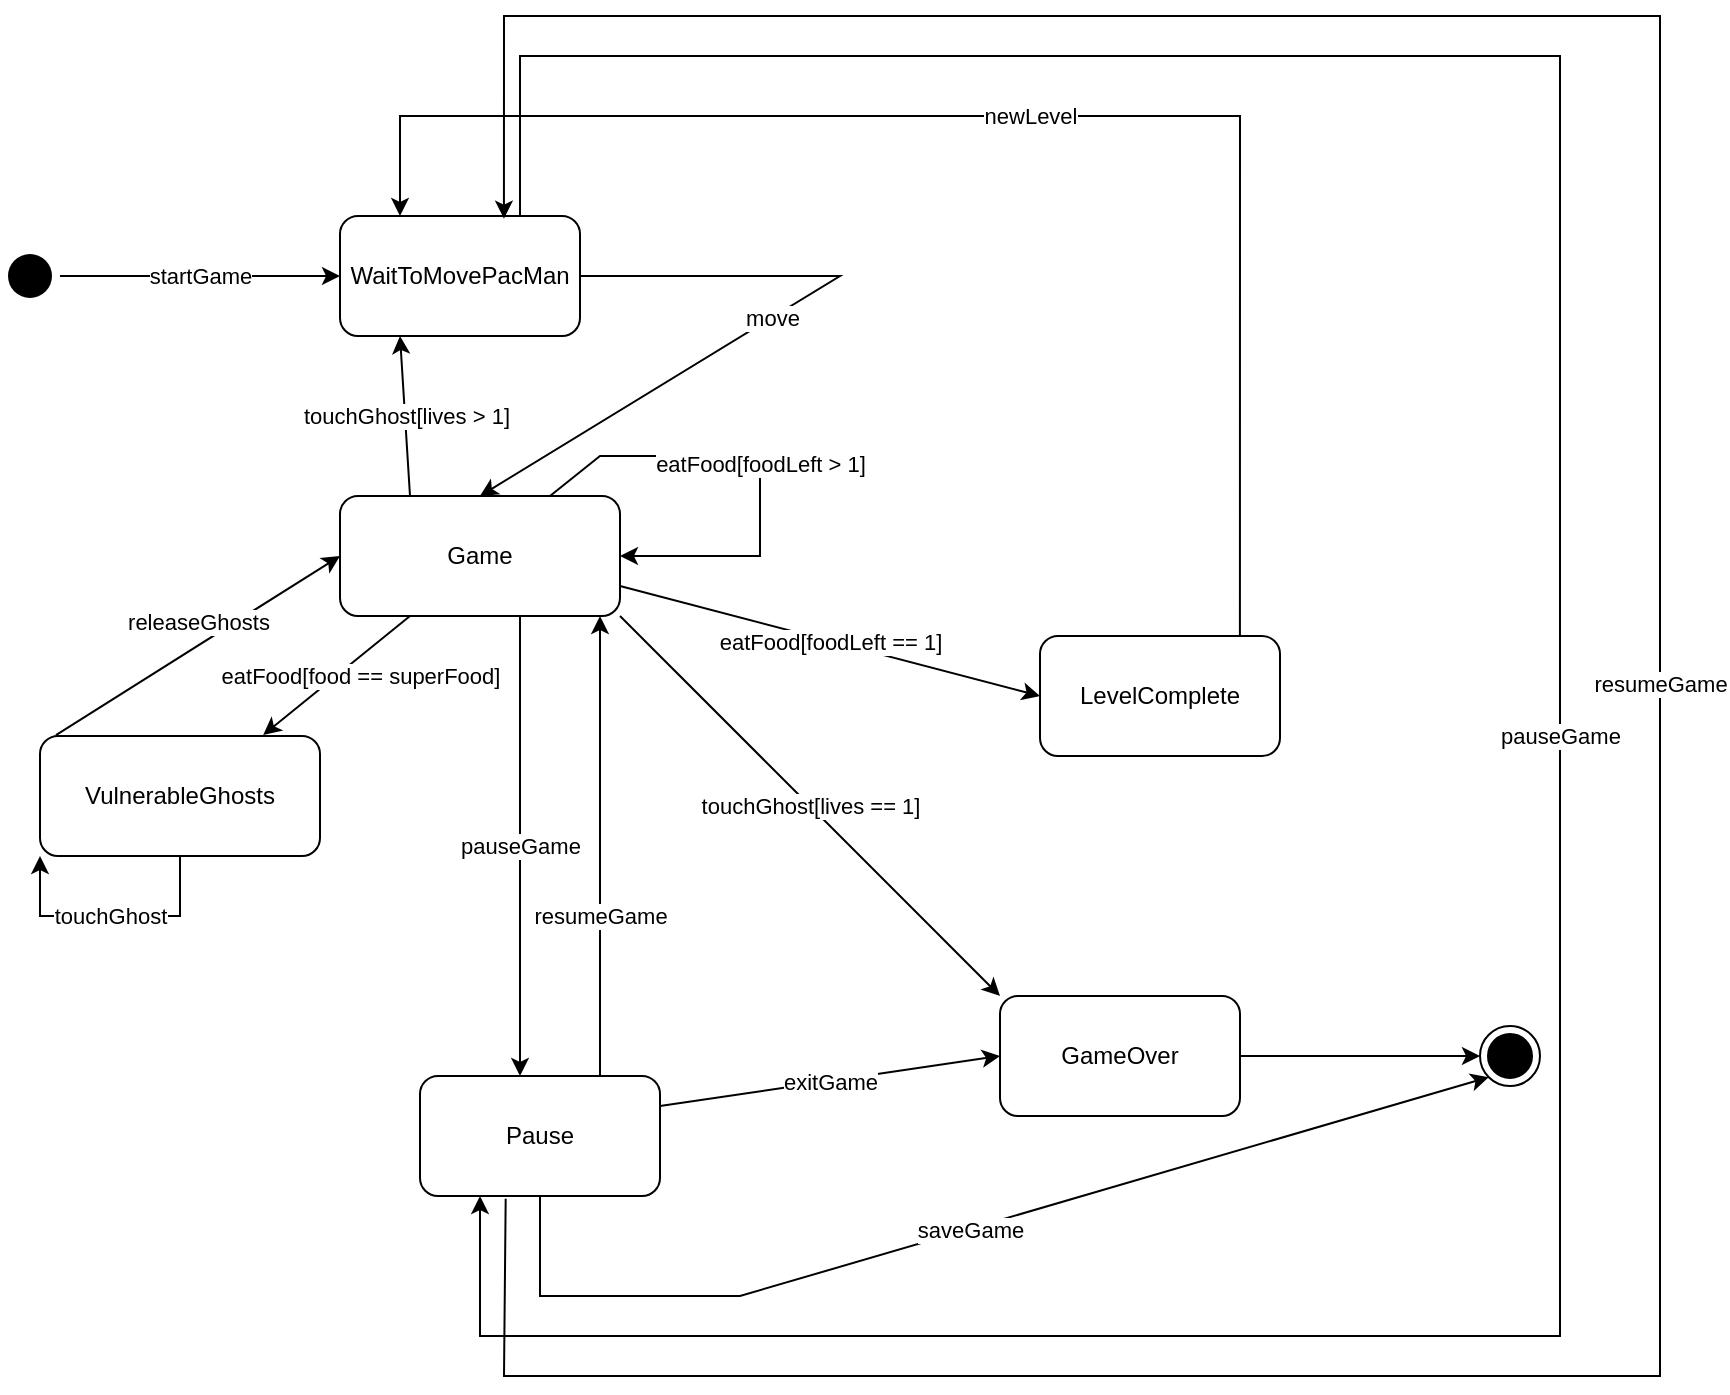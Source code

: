 <mxfile version="21.1.8" type="device">
  <diagram name="Page-1" id="58cdce13-f638-feb5-8d6f-7d28b1aa9fa0">
    <mxGraphModel dx="1674" dy="776" grid="1" gridSize="10" guides="1" tooltips="1" connect="1" arrows="1" fold="1" page="1" pageScale="1" pageWidth="1100" pageHeight="850" background="none" math="0" shadow="0">
      <root>
        <mxCell id="0" />
        <mxCell id="1" parent="0" />
        <mxCell id="382b91b5511bd0f7-1" value="" style="ellipse;html=1;shape=startState;fillColor=#000000;strokeColor=none;rounded=1;shadow=0;comic=0;labelBackgroundColor=none;fontFamily=Verdana;fontSize=12;fontColor=#000000;align=center;direction=south;" parent="1" vertex="1">
          <mxGeometry x="420" y="135" width="30" height="30" as="geometry" />
        </mxCell>
        <mxCell id="qrFLYeF_z-qnf6U-5PKB-10" value="WaitToMovePacMan" style="rounded=1;whiteSpace=wrap;html=1;" parent="1" vertex="1">
          <mxGeometry x="590" y="120" width="120" height="60" as="geometry" />
        </mxCell>
        <mxCell id="qrFLYeF_z-qnf6U-5PKB-14" value="LevelComplete" style="rounded=1;whiteSpace=wrap;html=1;" parent="1" vertex="1">
          <mxGeometry x="940" y="330" width="120" height="60" as="geometry" />
        </mxCell>
        <mxCell id="OJHZA6s3oaMIqZyEjfoS-6" value="" style="endArrow=classic;html=1;rounded=0;exitX=0.5;exitY=0;exitDx=0;exitDy=0;entryX=0;entryY=0.5;entryDx=0;entryDy=0;" parent="1" source="382b91b5511bd0f7-1" target="qrFLYeF_z-qnf6U-5PKB-10" edge="1">
          <mxGeometry relative="1" as="geometry">
            <mxPoint x="410" y="150" as="sourcePoint" />
            <mxPoint x="940" y="40" as="targetPoint" />
          </mxGeometry>
        </mxCell>
        <mxCell id="OJHZA6s3oaMIqZyEjfoS-7" value="startGame" style="edgeLabel;resizable=0;html=1;align=center;verticalAlign=middle;" parent="OJHZA6s3oaMIqZyEjfoS-6" connectable="0" vertex="1">
          <mxGeometry relative="1" as="geometry" />
        </mxCell>
        <mxCell id="OJHZA6s3oaMIqZyEjfoS-11" value="Game" style="rounded=1;whiteSpace=wrap;html=1;" parent="1" vertex="1">
          <mxGeometry x="590" y="260" width="140" height="60" as="geometry" />
        </mxCell>
        <mxCell id="OJHZA6s3oaMIqZyEjfoS-12" value="" style="endArrow=classic;html=1;rounded=0;exitX=1;exitY=0.5;exitDx=0;exitDy=0;entryX=0.5;entryY=0;entryDx=0;entryDy=0;" parent="1" source="qrFLYeF_z-qnf6U-5PKB-10" target="OJHZA6s3oaMIqZyEjfoS-11" edge="1">
          <mxGeometry relative="1" as="geometry">
            <mxPoint x="900" y="180" as="sourcePoint" />
            <mxPoint x="940" y="40" as="targetPoint" />
            <Array as="points">
              <mxPoint x="840" y="150" />
            </Array>
          </mxGeometry>
        </mxCell>
        <mxCell id="OJHZA6s3oaMIqZyEjfoS-13" value="move" style="edgeLabel;resizable=0;html=1;align=center;verticalAlign=middle;" parent="OJHZA6s3oaMIqZyEjfoS-12" connectable="0" vertex="1">
          <mxGeometry relative="1" as="geometry" />
        </mxCell>
        <mxCell id="OJHZA6s3oaMIqZyEjfoS-27" value="" style="endArrow=classic;html=1;rounded=0;exitX=1;exitY=0.75;exitDx=0;exitDy=0;entryX=0;entryY=0.5;entryDx=0;entryDy=0;" parent="1" source="OJHZA6s3oaMIqZyEjfoS-11" target="qrFLYeF_z-qnf6U-5PKB-14" edge="1">
          <mxGeometry relative="1" as="geometry">
            <mxPoint x="720" y="150" as="sourcePoint" />
            <mxPoint x="820" y="150" as="targetPoint" />
          </mxGeometry>
        </mxCell>
        <mxCell id="OJHZA6s3oaMIqZyEjfoS-28" value="eatFood[foodLeft == 1]" style="edgeLabel;resizable=0;html=1;align=center;verticalAlign=middle;" parent="OJHZA6s3oaMIqZyEjfoS-27" connectable="0" vertex="1">
          <mxGeometry relative="1" as="geometry" />
        </mxCell>
        <mxCell id="OJHZA6s3oaMIqZyEjfoS-29" value="" style="endArrow=classic;html=1;rounded=0;exitX=0.833;exitY=0;exitDx=0;exitDy=0;exitPerimeter=0;entryX=0.25;entryY=0;entryDx=0;entryDy=0;" parent="1" source="qrFLYeF_z-qnf6U-5PKB-14" target="qrFLYeF_z-qnf6U-5PKB-10" edge="1">
          <mxGeometry relative="1" as="geometry">
            <mxPoint x="720" y="150" as="sourcePoint" />
            <mxPoint x="820" y="150" as="targetPoint" />
            <Array as="points">
              <mxPoint x="1040" y="70" />
              <mxPoint x="620" y="70" />
            </Array>
          </mxGeometry>
        </mxCell>
        <mxCell id="OJHZA6s3oaMIqZyEjfoS-30" value="newLevel" style="edgeLabel;resizable=0;html=1;align=center;verticalAlign=middle;" parent="OJHZA6s3oaMIqZyEjfoS-29" connectable="0" vertex="1">
          <mxGeometry relative="1" as="geometry" />
        </mxCell>
        <mxCell id="OJHZA6s3oaMIqZyEjfoS-31" value="Pause" style="rounded=1;whiteSpace=wrap;html=1;" parent="1" vertex="1">
          <mxGeometry x="630" y="550" width="120" height="60" as="geometry" />
        </mxCell>
        <mxCell id="OJHZA6s3oaMIqZyEjfoS-36" value="" style="endArrow=classic;html=1;rounded=0;" parent="1" edge="1">
          <mxGeometry relative="1" as="geometry">
            <mxPoint x="680" y="320" as="sourcePoint" />
            <mxPoint x="680" y="550" as="targetPoint" />
          </mxGeometry>
        </mxCell>
        <mxCell id="OJHZA6s3oaMIqZyEjfoS-37" value="pauseGame" style="edgeLabel;resizable=0;html=1;align=center;verticalAlign=middle;" parent="OJHZA6s3oaMIqZyEjfoS-36" connectable="0" vertex="1">
          <mxGeometry relative="1" as="geometry" />
        </mxCell>
        <mxCell id="OJHZA6s3oaMIqZyEjfoS-39" value="" style="endArrow=classic;html=1;rounded=0;exitX=0.75;exitY=0;exitDx=0;exitDy=0;" parent="1" source="OJHZA6s3oaMIqZyEjfoS-31" edge="1">
          <mxGeometry relative="1" as="geometry">
            <mxPoint x="720" y="270" as="sourcePoint" />
            <mxPoint x="720" y="320" as="targetPoint" />
          </mxGeometry>
        </mxCell>
        <mxCell id="OJHZA6s3oaMIqZyEjfoS-40" value="resumeGame" style="edgeLabel;resizable=0;html=1;align=center;verticalAlign=middle;" parent="OJHZA6s3oaMIqZyEjfoS-39" connectable="0" vertex="1">
          <mxGeometry relative="1" as="geometry">
            <mxPoint y="35" as="offset" />
          </mxGeometry>
        </mxCell>
        <mxCell id="OJHZA6s3oaMIqZyEjfoS-60" style="rounded=0;orthogonalLoop=1;jettySize=auto;html=1;entryX=0;entryY=0.5;entryDx=0;entryDy=0;" parent="1" source="OJHZA6s3oaMIqZyEjfoS-50" target="OJHZA6s3oaMIqZyEjfoS-62" edge="1">
          <mxGeometry relative="1" as="geometry">
            <mxPoint x="1150" y="540" as="targetPoint" />
          </mxGeometry>
        </mxCell>
        <mxCell id="OJHZA6s3oaMIqZyEjfoS-50" value="GameOver" style="rounded=1;whiteSpace=wrap;html=1;" parent="1" vertex="1">
          <mxGeometry x="920" y="510" width="120" height="60" as="geometry" />
        </mxCell>
        <mxCell id="OJHZA6s3oaMIqZyEjfoS-53" value="" style="endArrow=classic;html=1;rounded=0;exitX=1;exitY=0.25;exitDx=0;exitDy=0;entryX=0;entryY=0.5;entryDx=0;entryDy=0;" parent="1" source="OJHZA6s3oaMIqZyEjfoS-31" target="OJHZA6s3oaMIqZyEjfoS-50" edge="1">
          <mxGeometry relative="1" as="geometry">
            <mxPoint x="720" y="270" as="sourcePoint" />
            <mxPoint x="820" y="270" as="targetPoint" />
          </mxGeometry>
        </mxCell>
        <mxCell id="OJHZA6s3oaMIqZyEjfoS-54" value="exitGame" style="edgeLabel;resizable=0;html=1;align=center;verticalAlign=middle;" parent="OJHZA6s3oaMIqZyEjfoS-53" connectable="0" vertex="1">
          <mxGeometry relative="1" as="geometry" />
        </mxCell>
        <mxCell id="OJHZA6s3oaMIqZyEjfoS-55" value="" style="endArrow=classic;html=1;rounded=0;exitX=0.5;exitY=1;exitDx=0;exitDy=0;entryX=0;entryY=1;entryDx=0;entryDy=0;" parent="1" source="OJHZA6s3oaMIqZyEjfoS-31" target="OJHZA6s3oaMIqZyEjfoS-62" edge="1">
          <mxGeometry relative="1" as="geometry">
            <mxPoint x="720" y="270" as="sourcePoint" />
            <mxPoint x="820" y="270" as="targetPoint" />
            <Array as="points">
              <mxPoint x="690" y="660" />
              <mxPoint x="790" y="660" />
            </Array>
          </mxGeometry>
        </mxCell>
        <mxCell id="OJHZA6s3oaMIqZyEjfoS-56" value="saveGame" style="edgeLabel;resizable=0;html=1;align=center;verticalAlign=middle;" parent="OJHZA6s3oaMIqZyEjfoS-55" connectable="0" vertex="1">
          <mxGeometry relative="1" as="geometry" />
        </mxCell>
        <mxCell id="OJHZA6s3oaMIqZyEjfoS-62" value="" style="ellipse;html=1;shape=endState;fillColor=#000000;strokeColor=#000000;" parent="1" vertex="1">
          <mxGeometry x="1160" y="525" width="30" height="30" as="geometry" />
        </mxCell>
        <mxCell id="OJHZA6s3oaMIqZyEjfoS-63" value="" style="endArrow=classic;html=1;rounded=0;exitX=0.75;exitY=0;exitDx=0;exitDy=0;entryX=0.25;entryY=1;entryDx=0;entryDy=0;" parent="1" source="qrFLYeF_z-qnf6U-5PKB-10" target="OJHZA6s3oaMIqZyEjfoS-31" edge="1">
          <mxGeometry relative="1" as="geometry">
            <mxPoint x="720" y="290" as="sourcePoint" />
            <mxPoint x="820" y="290" as="targetPoint" />
            <Array as="points">
              <mxPoint x="680" y="40" />
              <mxPoint x="1200" y="40" />
              <mxPoint x="1200" y="680" />
              <mxPoint x="660" y="680" />
            </Array>
          </mxGeometry>
        </mxCell>
        <mxCell id="OJHZA6s3oaMIqZyEjfoS-64" value="pauseGame" style="edgeLabel;resizable=0;html=1;align=center;verticalAlign=middle;" parent="OJHZA6s3oaMIqZyEjfoS-63" connectable="0" vertex="1">
          <mxGeometry relative="1" as="geometry">
            <mxPoint y="15" as="offset" />
          </mxGeometry>
        </mxCell>
        <mxCell id="OJHZA6s3oaMIqZyEjfoS-65" value="r" style="endArrow=classic;html=1;rounded=0;exitX=0.357;exitY=1.022;exitDx=0;exitDy=0;exitPerimeter=0;entryX=0.683;entryY=0.022;entryDx=0;entryDy=0;entryPerimeter=0;" parent="1" source="OJHZA6s3oaMIqZyEjfoS-31" target="qrFLYeF_z-qnf6U-5PKB-10" edge="1">
          <mxGeometry relative="1" as="geometry">
            <mxPoint x="720" y="290" as="sourcePoint" />
            <mxPoint x="820" y="290" as="targetPoint" />
            <Array as="points">
              <mxPoint x="672" y="700" />
              <mxPoint x="1250" y="700" />
              <mxPoint x="1250" y="20" />
              <mxPoint x="672" y="20" />
            </Array>
          </mxGeometry>
        </mxCell>
        <mxCell id="OJHZA6s3oaMIqZyEjfoS-66" value="resumeGame" style="edgeLabel;resizable=0;html=1;align=center;verticalAlign=middle;" parent="OJHZA6s3oaMIqZyEjfoS-65" connectable="0" vertex="1">
          <mxGeometry relative="1" as="geometry" />
        </mxCell>
        <mxCell id="qUkG-FMzaODTVLIVySfF-1" value="" style="endArrow=classic;html=1;rounded=0;exitX=1;exitY=1;exitDx=0;exitDy=0;entryX=0;entryY=0;entryDx=0;entryDy=0;" parent="1" source="OJHZA6s3oaMIqZyEjfoS-11" target="OJHZA6s3oaMIqZyEjfoS-50" edge="1">
          <mxGeometry relative="1" as="geometry">
            <mxPoint x="900" y="360" as="sourcePoint" />
            <mxPoint x="1000" y="360" as="targetPoint" />
          </mxGeometry>
        </mxCell>
        <mxCell id="qUkG-FMzaODTVLIVySfF-2" value="touchGhost[lives == 1]" style="edgeLabel;resizable=0;html=1;align=center;verticalAlign=middle;" parent="qUkG-FMzaODTVLIVySfF-1" connectable="0" vertex="1">
          <mxGeometry relative="1" as="geometry" />
        </mxCell>
        <mxCell id="qUkG-FMzaODTVLIVySfF-3" value="" style="endArrow=classic;html=1;rounded=0;exitX=0.75;exitY=0;exitDx=0;exitDy=0;entryX=1;entryY=0.5;entryDx=0;entryDy=0;" parent="1" source="OJHZA6s3oaMIqZyEjfoS-11" target="OJHZA6s3oaMIqZyEjfoS-11" edge="1">
          <mxGeometry relative="1" as="geometry">
            <mxPoint x="900" y="370" as="sourcePoint" />
            <mxPoint x="1000" y="370" as="targetPoint" />
            <Array as="points">
              <mxPoint x="720" y="240" />
              <mxPoint x="800" y="240" />
              <mxPoint x="800" y="290" />
            </Array>
          </mxGeometry>
        </mxCell>
        <mxCell id="qUkG-FMzaODTVLIVySfF-4" value="eatFood[foodLeft &amp;gt; 1]" style="edgeLabel;resizable=0;html=1;align=center;verticalAlign=middle;" parent="qUkG-FMzaODTVLIVySfF-3" connectable="0" vertex="1">
          <mxGeometry relative="1" as="geometry" />
        </mxCell>
        <mxCell id="qUkG-FMzaODTVLIVySfF-5" value="VulnerableGhosts" style="rounded=1;whiteSpace=wrap;html=1;" parent="1" vertex="1">
          <mxGeometry x="440" y="380" width="140" height="60" as="geometry" />
        </mxCell>
        <mxCell id="qUkG-FMzaODTVLIVySfF-6" value="" style="endArrow=classic;html=1;rounded=0;exitX=0.25;exitY=1;exitDx=0;exitDy=0;entryX=0.797;entryY=-0.008;entryDx=0;entryDy=0;entryPerimeter=0;" parent="1" source="OJHZA6s3oaMIqZyEjfoS-11" target="qUkG-FMzaODTVLIVySfF-5" edge="1">
          <mxGeometry relative="1" as="geometry">
            <mxPoint x="920" y="370" as="sourcePoint" />
            <mxPoint x="1020" y="370" as="targetPoint" />
          </mxGeometry>
        </mxCell>
        <mxCell id="qUkG-FMzaODTVLIVySfF-7" value="eatFood[food == superFood]" style="edgeLabel;resizable=0;html=1;align=center;verticalAlign=middle;" parent="qUkG-FMzaODTVLIVySfF-6" connectable="0" vertex="1">
          <mxGeometry relative="1" as="geometry">
            <mxPoint x="12" as="offset" />
          </mxGeometry>
        </mxCell>
        <mxCell id="qUkG-FMzaODTVLIVySfF-8" value="" style="endArrow=classic;html=1;rounded=0;exitX=0.5;exitY=1;exitDx=0;exitDy=0;entryX=0;entryY=1;entryDx=0;entryDy=0;" parent="1" source="qUkG-FMzaODTVLIVySfF-5" target="qUkG-FMzaODTVLIVySfF-5" edge="1">
          <mxGeometry relative="1" as="geometry">
            <mxPoint x="920" y="370" as="sourcePoint" />
            <mxPoint x="1020" y="370" as="targetPoint" />
            <Array as="points">
              <mxPoint x="510" y="470" />
              <mxPoint x="440" y="470" />
            </Array>
          </mxGeometry>
        </mxCell>
        <mxCell id="qUkG-FMzaODTVLIVySfF-9" value="touchGhost" style="edgeLabel;resizable=0;html=1;align=center;verticalAlign=middle;" parent="qUkG-FMzaODTVLIVySfF-8" connectable="0" vertex="1">
          <mxGeometry relative="1" as="geometry" />
        </mxCell>
        <mxCell id="qUkG-FMzaODTVLIVySfF-10" value="" style="endArrow=classic;html=1;rounded=0;exitX=0.25;exitY=0;exitDx=0;exitDy=0;entryX=0.25;entryY=1;entryDx=0;entryDy=0;" parent="1" source="OJHZA6s3oaMIqZyEjfoS-11" target="qrFLYeF_z-qnf6U-5PKB-10" edge="1">
          <mxGeometry relative="1" as="geometry">
            <mxPoint x="920" y="370" as="sourcePoint" />
            <mxPoint x="1020" y="370" as="targetPoint" />
          </mxGeometry>
        </mxCell>
        <mxCell id="qUkG-FMzaODTVLIVySfF-11" value="touchGhost[lives &amp;gt; 1]" style="edgeLabel;resizable=0;html=1;align=center;verticalAlign=middle;" parent="qUkG-FMzaODTVLIVySfF-10" connectable="0" vertex="1">
          <mxGeometry relative="1" as="geometry" />
        </mxCell>
        <mxCell id="qUkG-FMzaODTVLIVySfF-12" value="" style="endArrow=classic;html=1;rounded=0;exitX=0.057;exitY=-0.008;exitDx=0;exitDy=0;entryX=0;entryY=0.5;entryDx=0;entryDy=0;exitPerimeter=0;" parent="1" source="qUkG-FMzaODTVLIVySfF-5" target="OJHZA6s3oaMIqZyEjfoS-11" edge="1">
          <mxGeometry relative="1" as="geometry">
            <mxPoint x="920" y="370" as="sourcePoint" />
            <mxPoint x="1020" y="370" as="targetPoint" />
          </mxGeometry>
        </mxCell>
        <mxCell id="qUkG-FMzaODTVLIVySfF-13" value="releaseGhosts" style="edgeLabel;resizable=0;html=1;align=center;verticalAlign=middle;" parent="qUkG-FMzaODTVLIVySfF-12" connectable="0" vertex="1">
          <mxGeometry relative="1" as="geometry">
            <mxPoint y="-12" as="offset" />
          </mxGeometry>
        </mxCell>
      </root>
    </mxGraphModel>
  </diagram>
</mxfile>
